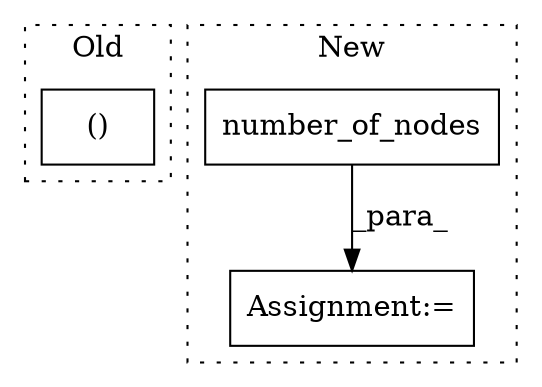 digraph G {
subgraph cluster0 {
1 [label="()" a="106" s="3412" l="43" shape="box"];
label = "Old";
style="dotted";
}
subgraph cluster1 {
2 [label="number_of_nodes" a="32" s="3425" l="17" shape="box"];
3 [label="Assignment:=" a="7" s="3397" l="1" shape="box"];
label = "New";
style="dotted";
}
2 -> 3 [label="_para_"];
}